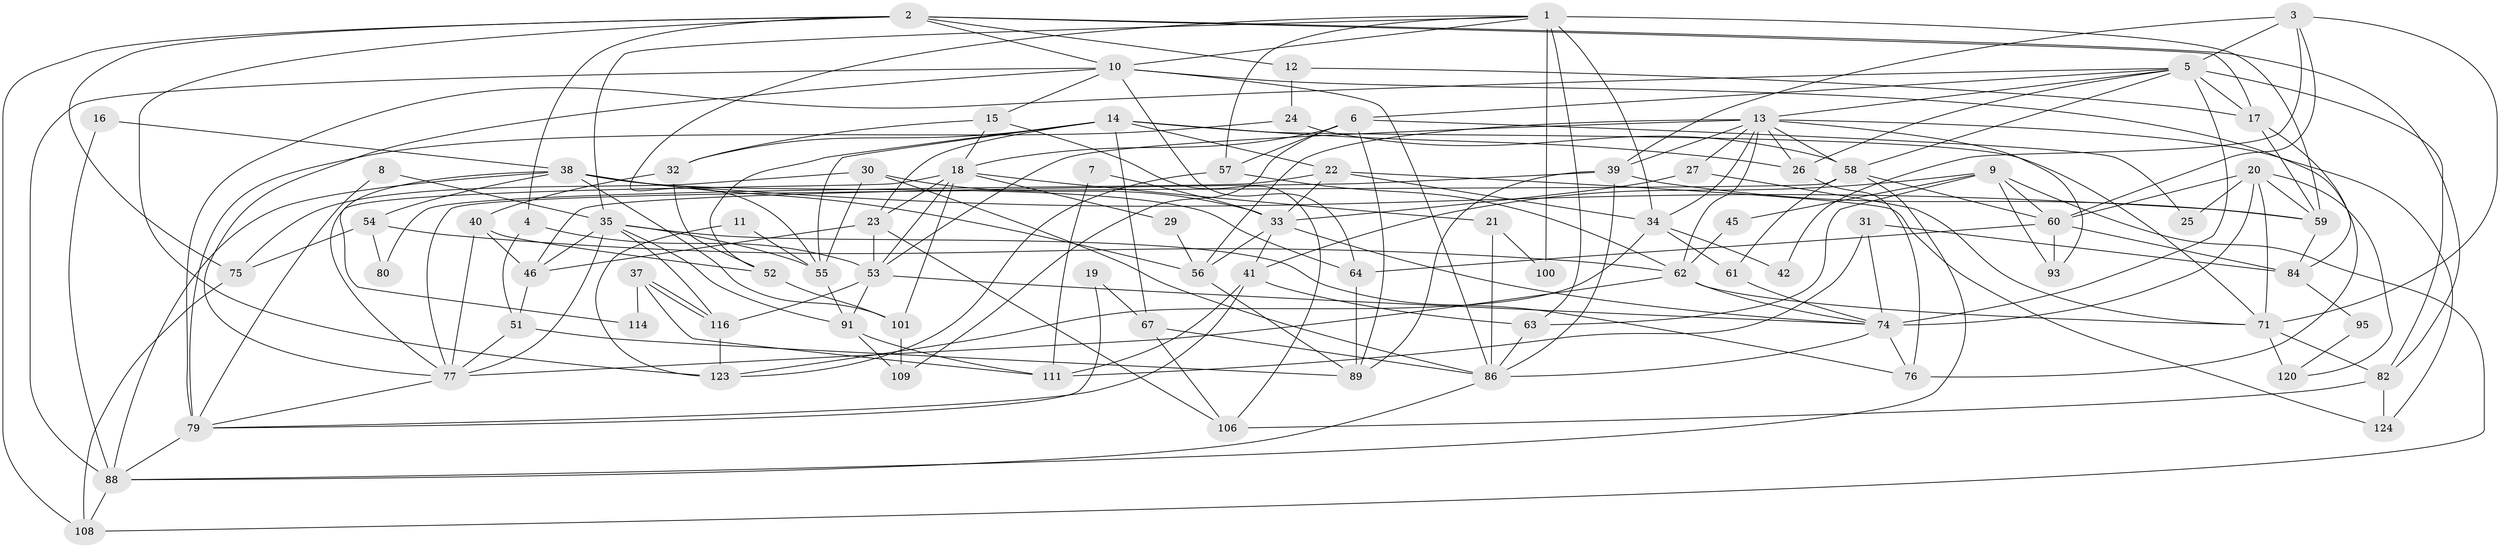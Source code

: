 // Generated by graph-tools (version 1.1) at 2025/24/03/03/25 07:24:03]
// undirected, 83 vertices, 200 edges
graph export_dot {
graph [start="1"]
  node [color=gray90,style=filled];
  1 [super="+97"];
  2 [super="+92"];
  3 [super="+44"];
  4 [super="+49"];
  5 [super="+87"];
  6 [super="+50"];
  7;
  8;
  9 [super="+36"];
  10 [super="+113"];
  11;
  12;
  13 [super="+48"];
  14 [super="+47"];
  15;
  16;
  17;
  18 [super="+78"];
  19;
  20 [super="+28"];
  21;
  22 [super="+115"];
  23;
  24;
  25;
  26;
  27;
  29;
  30;
  31;
  32 [super="+117"];
  33 [super="+119"];
  34 [super="+99"];
  35 [super="+65"];
  37 [super="+43"];
  38 [super="+70"];
  39 [super="+110"];
  40 [super="+68"];
  41 [super="+107"];
  42;
  45;
  46 [super="+94"];
  51 [super="+103"];
  52 [super="+98"];
  53 [super="+104"];
  54 [super="+81"];
  55 [super="+69"];
  56;
  57;
  58 [super="+112"];
  59 [super="+90"];
  60 [super="+72"];
  61 [super="+121"];
  62 [super="+73"];
  63 [super="+66"];
  64;
  67;
  71 [super="+122"];
  74 [super="+85"];
  75;
  76 [super="+83"];
  77 [super="+105"];
  79 [super="+96"];
  80;
  82;
  84;
  86 [super="+102"];
  88;
  89;
  91;
  93;
  95;
  100;
  101;
  106 [super="+118"];
  108;
  109;
  111;
  114;
  116;
  120;
  123;
  124;
  1 -- 10;
  1 -- 59;
  1 -- 34 [weight=2];
  1 -- 100;
  1 -- 55;
  1 -- 57;
  1 -- 63;
  1 -- 35;
  2 -- 12;
  2 -- 75;
  2 -- 10;
  2 -- 17;
  2 -- 82;
  2 -- 4;
  2 -- 123;
  2 -- 108;
  3 -- 5;
  3 -- 42;
  3 -- 71;
  3 -- 60;
  3 -- 39;
  4 -- 53;
  4 -- 51;
  5 -- 26;
  5 -- 74;
  5 -- 58;
  5 -- 17;
  5 -- 82;
  5 -- 13;
  5 -- 79;
  5 -- 6;
  6 -- 57;
  6 -- 25;
  6 -- 18;
  6 -- 89;
  6 -- 109;
  7 -- 111;
  7 -- 33;
  8 -- 79;
  8 -- 35;
  9 -- 93;
  9 -- 60;
  9 -- 108;
  9 -- 63;
  9 -- 45;
  9 -- 41;
  10 -- 88;
  10 -- 64;
  10 -- 76;
  10 -- 15;
  10 -- 86;
  10 -- 77;
  11 -- 123;
  11 -- 55;
  12 -- 17;
  12 -- 24;
  13 -- 39;
  13 -- 26;
  13 -- 56;
  13 -- 58;
  13 -- 62;
  13 -- 93;
  13 -- 124;
  13 -- 53;
  13 -- 27;
  13 -- 34;
  14 -- 67;
  14 -- 32;
  14 -- 52;
  14 -- 71;
  14 -- 23;
  14 -- 26;
  14 -- 22;
  14 -- 55;
  15 -- 106;
  15 -- 32;
  15 -- 18;
  16 -- 88;
  16 -- 38;
  17 -- 84;
  17 -- 59;
  18 -- 53;
  18 -- 101;
  18 -- 29;
  18 -- 21;
  18 -- 23;
  18 -- 77;
  19 -- 67;
  19 -- 79;
  20 -- 25;
  20 -- 120;
  20 -- 71;
  20 -- 74;
  20 -- 60;
  20 -- 59;
  21 -- 100;
  21 -- 86;
  22 -- 33;
  22 -- 80;
  22 -- 34;
  22 -- 124;
  23 -- 46;
  23 -- 106;
  23 -- 53;
  24 -- 79;
  24 -- 58;
  26 -- 76;
  27 -- 71;
  27 -- 33;
  29 -- 56;
  30 -- 86;
  30 -- 55;
  30 -- 75;
  30 -- 33;
  31 -- 84;
  31 -- 111;
  31 -- 74;
  32 -- 40;
  32 -- 52;
  33 -- 56;
  33 -- 41;
  33 -- 74;
  34 -- 61;
  34 -- 42;
  34 -- 123;
  35 -- 91;
  35 -- 116;
  35 -- 46;
  35 -- 76;
  35 -- 55;
  35 -- 77;
  37 -- 116;
  37 -- 116;
  37 -- 114 [weight=2];
  37 -- 111;
  38 -- 56;
  38 -- 64;
  38 -- 101;
  38 -- 114;
  38 -- 54;
  38 -- 88;
  38 -- 59;
  39 -- 59;
  39 -- 89;
  39 -- 46;
  39 -- 86;
  40 -- 52;
  40 -- 46;
  40 -- 77;
  41 -- 63;
  41 -- 111;
  41 -- 79;
  45 -- 62;
  46 -- 51;
  51 -- 89;
  51 -- 77;
  52 -- 101;
  53 -- 91;
  53 -- 116;
  53 -- 74;
  54 -- 62;
  54 -- 80;
  54 -- 75;
  55 -- 91;
  56 -- 89;
  57 -- 123;
  57 -- 62;
  58 -- 60;
  58 -- 61;
  58 -- 77;
  58 -- 88;
  59 -- 84;
  60 -- 64;
  60 -- 84;
  60 -- 93;
  61 -- 74;
  62 -- 74;
  62 -- 77;
  62 -- 71;
  63 -- 86 [weight=2];
  64 -- 89;
  67 -- 86;
  67 -- 106;
  71 -- 120 [weight=2];
  71 -- 82;
  74 -- 76;
  74 -- 86;
  75 -- 108;
  77 -- 79;
  79 -- 88;
  82 -- 124;
  82 -- 106;
  84 -- 95;
  86 -- 88;
  88 -- 108;
  91 -- 111;
  91 -- 109;
  95 -- 120;
  101 -- 109;
  116 -- 123;
}
